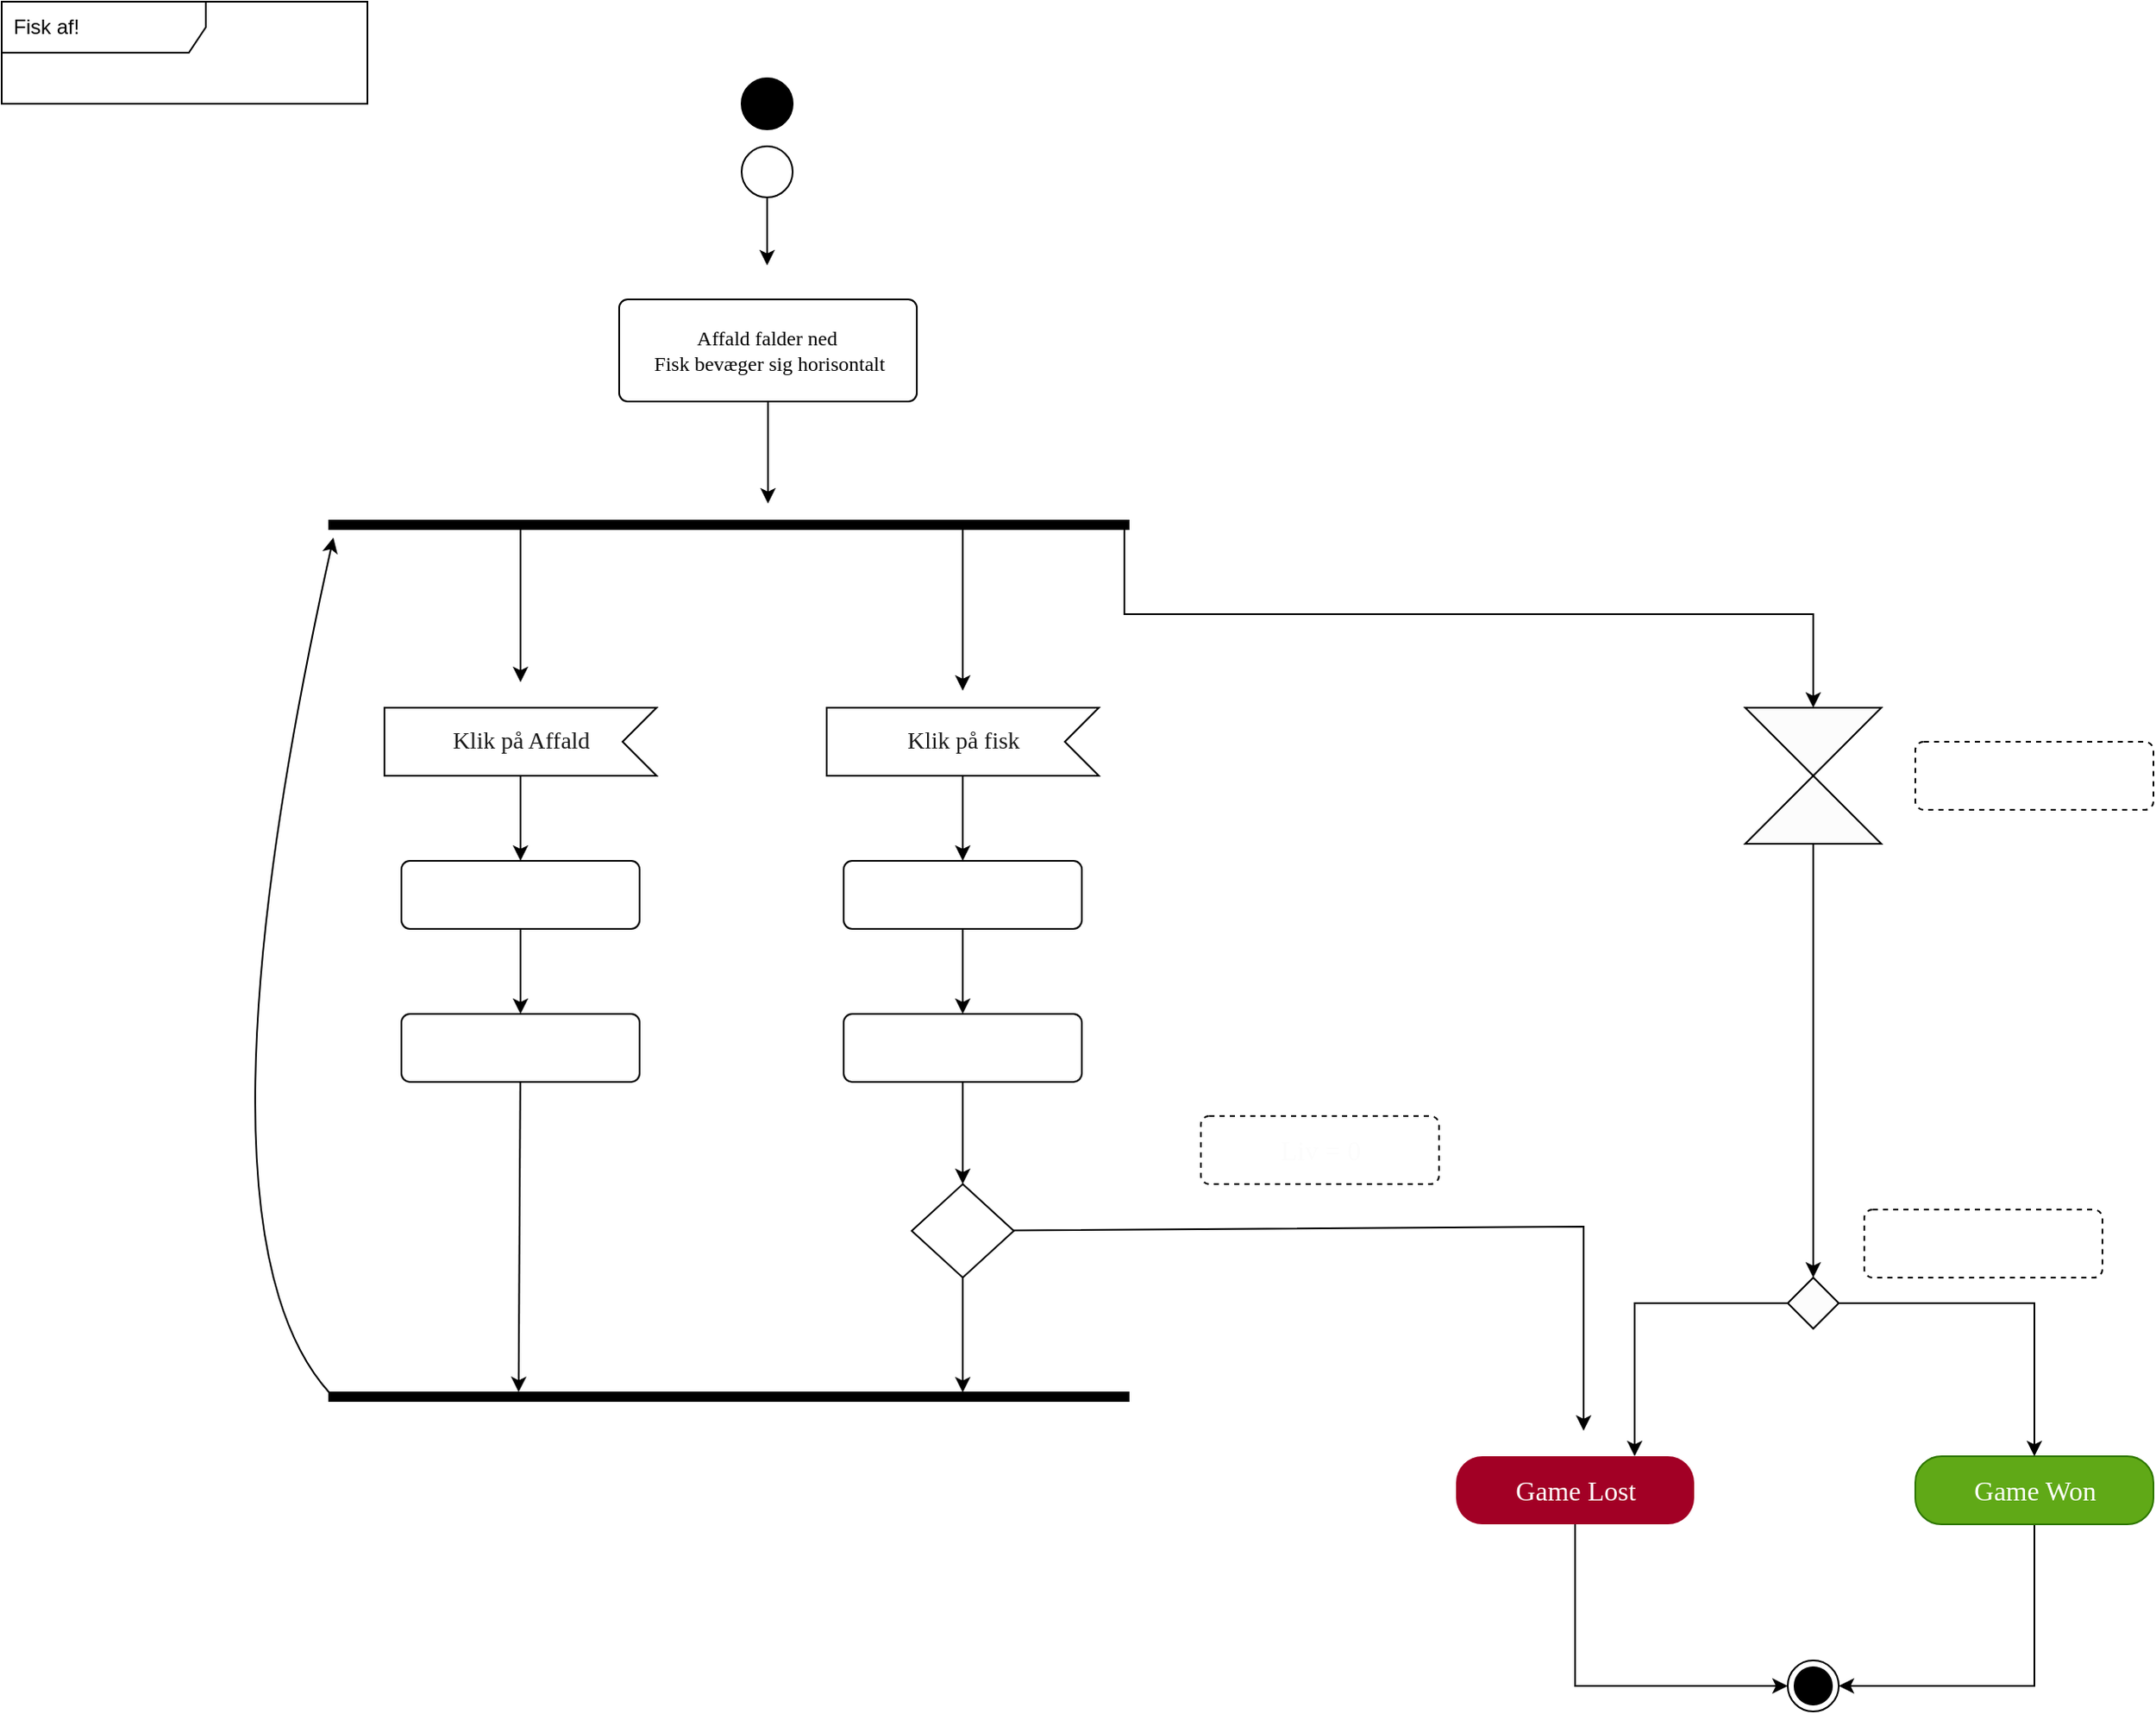 <mxfile>
    <diagram id="xjG_r_Eo5eGMvJh9_Ut1" name="Page-1">
        <mxGraphModel dx="1539" dy="1029" grid="1" gridSize="15" guides="1" tooltips="1" connect="1" arrows="1" fold="1" page="1" pageScale="1" pageWidth="1654" pageHeight="1169" background="none" math="0" shadow="0">
            <root>
                <mxCell id="0"/>
                <mxCell id="1" parent="0"/>
                <mxCell id="3" value="" style="ellipse;fillColor=strokeColor;" parent="1" vertex="1">
                    <mxGeometry x="450" y="60" width="30" height="30" as="geometry"/>
                </mxCell>
                <mxCell id="5" value="Fisk af!" style="shape=umlFrame;whiteSpace=wrap;html=1;width=120;height=30;boundedLbl=1;verticalAlign=middle;align=left;spacingLeft=5;" parent="1" vertex="1">
                    <mxGeometry x="15" y="15" width="215" height="60" as="geometry"/>
                </mxCell>
                <mxCell id="13" style="edgeStyle=none;html=1;" parent="1" source="8" edge="1">
                    <mxGeometry relative="1" as="geometry">
                        <mxPoint x="465" y="170.0" as="targetPoint"/>
                    </mxGeometry>
                </mxCell>
                <mxCell id="8" value="" style="ellipse;html=1;" parent="1" vertex="1">
                    <mxGeometry x="450" y="100" width="30" height="30" as="geometry"/>
                </mxCell>
                <mxCell id="19" style="edgeStyle=none;html=1;fontFamily=Verdana;" parent="1" source="18" edge="1">
                    <mxGeometry relative="1" as="geometry">
                        <mxPoint x="465.5" y="310.0" as="targetPoint"/>
                    </mxGeometry>
                </mxCell>
                <mxCell id="18" value="&lt;div style=&quot;&quot;&gt;&lt;span style=&quot;font-family: Verdana; background-color: initial;&quot;&gt;Affald falder ned&amp;nbsp;&lt;/span&gt;&lt;/div&gt;&lt;font face=&quot;Verdana&quot;&gt;&lt;div style=&quot;&quot;&gt;&lt;span style=&quot;background-color: initial;&quot;&gt;Fisk bevæger sig horisontalt&lt;/span&gt;&lt;/div&gt;&lt;/font&gt;" style="html=1;align=center;verticalAlign=middle;rounded=1;absoluteArcSize=1;arcSize=10;dashed=0;" parent="1" vertex="1">
                    <mxGeometry x="378" y="190" width="175" height="60" as="geometry"/>
                </mxCell>
                <mxCell id="21" style="edgeStyle=none;html=1;fontFamily=Verdana;" parent="1" source="20" edge="1">
                    <mxGeometry relative="1" as="geometry">
                        <mxPoint x="320" y="415.0" as="targetPoint"/>
                    </mxGeometry>
                </mxCell>
                <mxCell id="22" style="edgeStyle=none;html=1;fontFamily=Verdana;" parent="1" source="20" edge="1">
                    <mxGeometry relative="1" as="geometry">
                        <mxPoint x="580" y="420" as="targetPoint"/>
                    </mxGeometry>
                </mxCell>
                <mxCell id="65" style="edgeStyle=none;rounded=0;html=1;entryX=0.5;entryY=0;entryDx=0;entryDy=0;fontFamily=Verdana;fontSize=16;fontColor=#FFFFFF;" parent="1" source="20" target="64" edge="1">
                    <mxGeometry relative="1" as="geometry">
                        <Array as="points">
                            <mxPoint x="675" y="375"/>
                            <mxPoint x="1080" y="375"/>
                        </Array>
                    </mxGeometry>
                </mxCell>
                <mxCell id="20" value="" style="html=1;points=[];perimeter=orthogonalPerimeter;fillColor=strokeColor;fontFamily=Verdana;rotation=-90;" parent="1" vertex="1">
                    <mxGeometry x="440" y="87.5" width="5" height="470" as="geometry"/>
                </mxCell>
                <mxCell id="27" value="" style="edgeStyle=none;html=1;fontFamily=Verdana;fontColor=#1A1A1A;" parent="1" source="23" edge="1">
                    <mxGeometry relative="1" as="geometry">
                        <mxPoint x="320" y="520.0" as="targetPoint"/>
                    </mxGeometry>
                </mxCell>
                <mxCell id="23" value="&lt;font color=&quot;#1a1a1a&quot;&gt;Klik på Affald&lt;/font&gt;" style="html=1;shape=mxgraph.infographic.ribbonSimple;notch1=20;notch2=0;align=center;verticalAlign=middle;fontSize=14;fontStyle=0;flipH=1;fillColor=#FFFFFF;fontFamily=Verdana;" parent="1" vertex="1">
                    <mxGeometry x="240" y="430" width="160" height="40" as="geometry"/>
                </mxCell>
                <mxCell id="41" value="" style="edgeStyle=none;html=1;fontFamily=Verdana;fontColor=#1A1A1A;" parent="1" edge="1">
                    <mxGeometry relative="1" as="geometry">
                        <mxPoint x="320" y="560.0" as="sourcePoint"/>
                        <mxPoint x="320" y="610.0" as="targetPoint"/>
                    </mxGeometry>
                </mxCell>
                <mxCell id="32" value="" style="edgeStyle=none;html=1;fontFamily=Verdana;fontColor=#1A1A1A;" parent="1" source="33" edge="1">
                    <mxGeometry relative="1" as="geometry">
                        <mxPoint x="580" y="520.0" as="targetPoint"/>
                    </mxGeometry>
                </mxCell>
                <mxCell id="33" value="&lt;font color=&quot;#1a1a1a&quot;&gt;Klik på fisk&lt;/font&gt;" style="html=1;shape=mxgraph.infographic.ribbonSimple;notch1=20;notch2=0;align=center;verticalAlign=middle;fontSize=14;fontStyle=0;flipH=1;fillColor=#FFFFFF;fontFamily=Verdana;" parent="1" vertex="1">
                    <mxGeometry x="500" y="430" width="160" height="40" as="geometry"/>
                </mxCell>
                <mxCell id="43" value="" style="edgeStyle=none;html=1;fontFamily=Verdana;fontColor=#1A1A1A;" parent="1" edge="1">
                    <mxGeometry relative="1" as="geometry">
                        <mxPoint x="580" y="560.0" as="sourcePoint"/>
                        <mxPoint x="580" y="610.0" as="targetPoint"/>
                    </mxGeometry>
                </mxCell>
                <mxCell id="51" style="edgeStyle=none;html=1;fontFamily=Verdana;fontColor=#1A1A1A;curved=1;" parent="1" source="39" edge="1">
                    <mxGeometry relative="1" as="geometry">
                        <mxPoint x="210" y="330" as="targetPoint"/>
                        <Array as="points">
                            <mxPoint x="120" y="735"/>
                        </Array>
                    </mxGeometry>
                </mxCell>
                <mxCell id="39" value="" style="html=1;points=[];perimeter=orthogonalPerimeter;fillColor=strokeColor;fontFamily=Verdana;rotation=-90;" parent="1" vertex="1">
                    <mxGeometry x="440" y="600" width="5" height="470" as="geometry"/>
                </mxCell>
                <mxCell id="48" style="edgeStyle=none;html=1;entryX=1.043;entryY=0.237;entryDx=0;entryDy=0;entryPerimeter=0;fontFamily=Verdana;fontColor=#1A1A1A;" parent="1" target="39" edge="1">
                    <mxGeometry relative="1" as="geometry">
                        <mxPoint x="319.89" y="650.0" as="sourcePoint"/>
                    </mxGeometry>
                </mxCell>
                <mxCell id="45" value="" style="edgeStyle=none;html=1;fontFamily=Verdana;fontColor=#1A1A1A;" parent="1" target="44" edge="1">
                    <mxGeometry relative="1" as="geometry">
                        <mxPoint x="580" y="650.0" as="sourcePoint"/>
                    </mxGeometry>
                </mxCell>
                <mxCell id="46" style="edgeStyle=none;html=1;fontFamily=Verdana;fontColor=#1A1A1A;" parent="1" source="44" target="39" edge="1">
                    <mxGeometry relative="1" as="geometry"/>
                </mxCell>
                <mxCell id="53" style="edgeStyle=none;html=1;fontFamily=Verdana;fontColor=#1A1A1A;rounded=0;" parent="1" source="44" edge="1">
                    <mxGeometry relative="1" as="geometry">
                        <mxPoint x="945" y="855" as="targetPoint"/>
                        <Array as="points">
                            <mxPoint x="945" y="735"/>
                        </Array>
                    </mxGeometry>
                </mxCell>
                <mxCell id="44" value="" style="rhombus;whiteSpace=wrap;html=1;fontSize=14;fontFamily=Verdana;fillColor=#FFFFFF;fontStyle=0;" parent="1" vertex="1">
                    <mxGeometry x="550" y="710" width="60" height="55" as="geometry"/>
                </mxCell>
                <mxCell id="57" value="&lt;font color=&quot;#fcfcfc&quot; style=&quot;font-size: 16px;&quot;&gt;Liv = 0&lt;/font&gt;" style="html=1;align=center;verticalAlign=middle;rounded=1;absoluteArcSize=1;arcSize=10;dashed=1;fontFamily=Verdana;fontColor=#1A1A1A;" parent="1" vertex="1">
                    <mxGeometry x="720" y="670" width="140" height="40" as="geometry"/>
                </mxCell>
                <mxCell id="61" style="edgeStyle=none;rounded=0;html=1;entryX=0;entryY=0.5;entryDx=0;entryDy=0;fontFamily=Verdana;fontSize=16;fontColor=#FFFFFF;" parent="1" source="58" target="60" edge="1">
                    <mxGeometry relative="1" as="geometry">
                        <Array as="points">
                            <mxPoint x="940" y="1005"/>
                        </Array>
                    </mxGeometry>
                </mxCell>
                <mxCell id="58" value="Game Lost" style="html=1;align=center;verticalAlign=middle;rounded=1;absoluteArcSize=1;arcSize=31;dashed=0;fontFamily=Verdana;fontSize=16;fontColor=#ffffff;fillColor=#a20025;strokeColor=none;glass=0;gradientColor=none;" parent="1" vertex="1">
                    <mxGeometry x="870" y="870" width="140" height="40" as="geometry"/>
                </mxCell>
                <mxCell id="62" style="edgeStyle=none;rounded=0;html=1;entryX=1;entryY=0.5;entryDx=0;entryDy=0;fontFamily=Verdana;fontSize=16;fontColor=#FFFFFF;" parent="1" source="59" target="60" edge="1">
                    <mxGeometry relative="1" as="geometry">
                        <Array as="points">
                            <mxPoint x="1210" y="1005"/>
                        </Array>
                    </mxGeometry>
                </mxCell>
                <mxCell id="59" value="Game Won" style="html=1;align=center;verticalAlign=middle;rounded=1;absoluteArcSize=1;arcSize=31;dashed=0;fontFamily=Verdana;fontSize=16;fontColor=#ffffff;fillColor=#60a917;strokeColor=#2D7600;glass=0;" parent="1" vertex="1">
                    <mxGeometry x="1140" y="870" width="140" height="40" as="geometry"/>
                </mxCell>
                <mxCell id="60" value="" style="ellipse;html=1;shape=endState;fillColor=strokeColor;fontFamily=Verdana;fontSize=16;fontColor=#FFFFFF;align=center;strokeColor=default;" parent="1" vertex="1">
                    <mxGeometry x="1065" y="990" width="30" height="30" as="geometry"/>
                </mxCell>
                <mxCell id="68" value="" style="edgeStyle=none;rounded=0;html=1;fontFamily=Verdana;fontSize=16;fontColor=#FFFFFF;" parent="1" source="64" target="67" edge="1">
                    <mxGeometry relative="1" as="geometry"/>
                </mxCell>
                <mxCell id="64" value="" style="shape=collate;whiteSpace=wrap;html=1;rounded=1;glass=0;strokeColor=default;fontFamily=Verdana;fontSize=16;fontColor=#FFFFFF;gradientColor=none;fillColor=#FCFCFC;" parent="1" vertex="1">
                    <mxGeometry x="1040" y="430" width="80" height="80" as="geometry"/>
                </mxCell>
                <mxCell id="66" value="&lt;font color=&quot;#ffffff&quot; style=&quot;font-size: 16px;&quot;&gt;Tid - 30 sek&lt;/font&gt;" style="html=1;align=center;verticalAlign=middle;rounded=1;absoluteArcSize=1;arcSize=10;dashed=1;fontFamily=Verdana;fontColor=#1A1A1A;" parent="1" vertex="1">
                    <mxGeometry x="1140" y="450" width="140" height="40" as="geometry"/>
                </mxCell>
                <mxCell id="70" style="edgeStyle=none;rounded=0;html=1;entryX=0.75;entryY=0;entryDx=0;entryDy=0;fontFamily=Verdana;fontSize=16;fontColor=#FFFFFF;" parent="1" source="67" target="58" edge="1">
                    <mxGeometry relative="1" as="geometry">
                        <Array as="points">
                            <mxPoint x="975" y="780"/>
                        </Array>
                    </mxGeometry>
                </mxCell>
                <mxCell id="71" style="edgeStyle=none;rounded=0;html=1;entryX=0.5;entryY=0;entryDx=0;entryDy=0;fontFamily=Verdana;fontSize=16;fontColor=#FFFFFF;" parent="1" source="67" target="59" edge="1">
                    <mxGeometry relative="1" as="geometry">
                        <Array as="points">
                            <mxPoint x="1210" y="780"/>
                        </Array>
                    </mxGeometry>
                </mxCell>
                <mxCell id="67" value="" style="rhombus;whiteSpace=wrap;html=1;fontSize=16;fontFamily=Verdana;fillColor=#FCFCFC;strokeColor=default;fontColor=#FFFFFF;rounded=0;glass=0;gradientColor=none;" parent="1" vertex="1">
                    <mxGeometry x="1065" y="765" width="30" height="30" as="geometry"/>
                </mxCell>
                <mxCell id="69" value="&lt;span style=&quot;font-size: 16px;&quot;&gt;&lt;font color=&quot;#ffffff&quot;&gt;Point = 25&lt;/font&gt;&lt;/span&gt;" style="html=1;align=center;verticalAlign=middle;rounded=1;absoluteArcSize=1;arcSize=10;dashed=1;fontFamily=Verdana;fontColor=#1A1A1A;" parent="1" vertex="1">
                    <mxGeometry x="1110" y="725" width="140" height="40" as="geometry"/>
                </mxCell>
                <mxCell id="74" value="TIlføj 1 point" style="html=1;align=center;verticalAlign=middle;rounded=1;absoluteArcSize=1;arcSize=10;dashed=0;fontColor=#FFFFFF;" vertex="1" parent="1">
                    <mxGeometry x="250" y="610" width="140" height="40" as="geometry"/>
                </mxCell>
                <mxCell id="75" value="Fjern 1 liv" style="html=1;align=center;verticalAlign=middle;rounded=1;absoluteArcSize=1;arcSize=10;dashed=0;fontColor=#FFFFFF;" vertex="1" parent="1">
                    <mxGeometry x="510" y="610" width="140" height="40" as="geometry"/>
                </mxCell>
                <mxCell id="76" value="Afspil splasklyd&lt;br&gt;Shrink affald" style="html=1;align=center;verticalAlign=middle;rounded=1;absoluteArcSize=1;arcSize=10;dashed=0;fontColor=#FFFFFF;" vertex="1" parent="1">
                    <mxGeometry x="250" y="520" width="140" height="40" as="geometry"/>
                </mxCell>
                <mxCell id="77" value="Afspil skriglyd&lt;br&gt;Shrink fisk" style="html=1;align=center;verticalAlign=middle;rounded=1;absoluteArcSize=1;arcSize=10;dashed=0;fontColor=#FFFFFF;" vertex="1" parent="1">
                    <mxGeometry x="510" y="520" width="140" height="40" as="geometry"/>
                </mxCell>
            </root>
        </mxGraphModel>
    </diagram>
</mxfile>